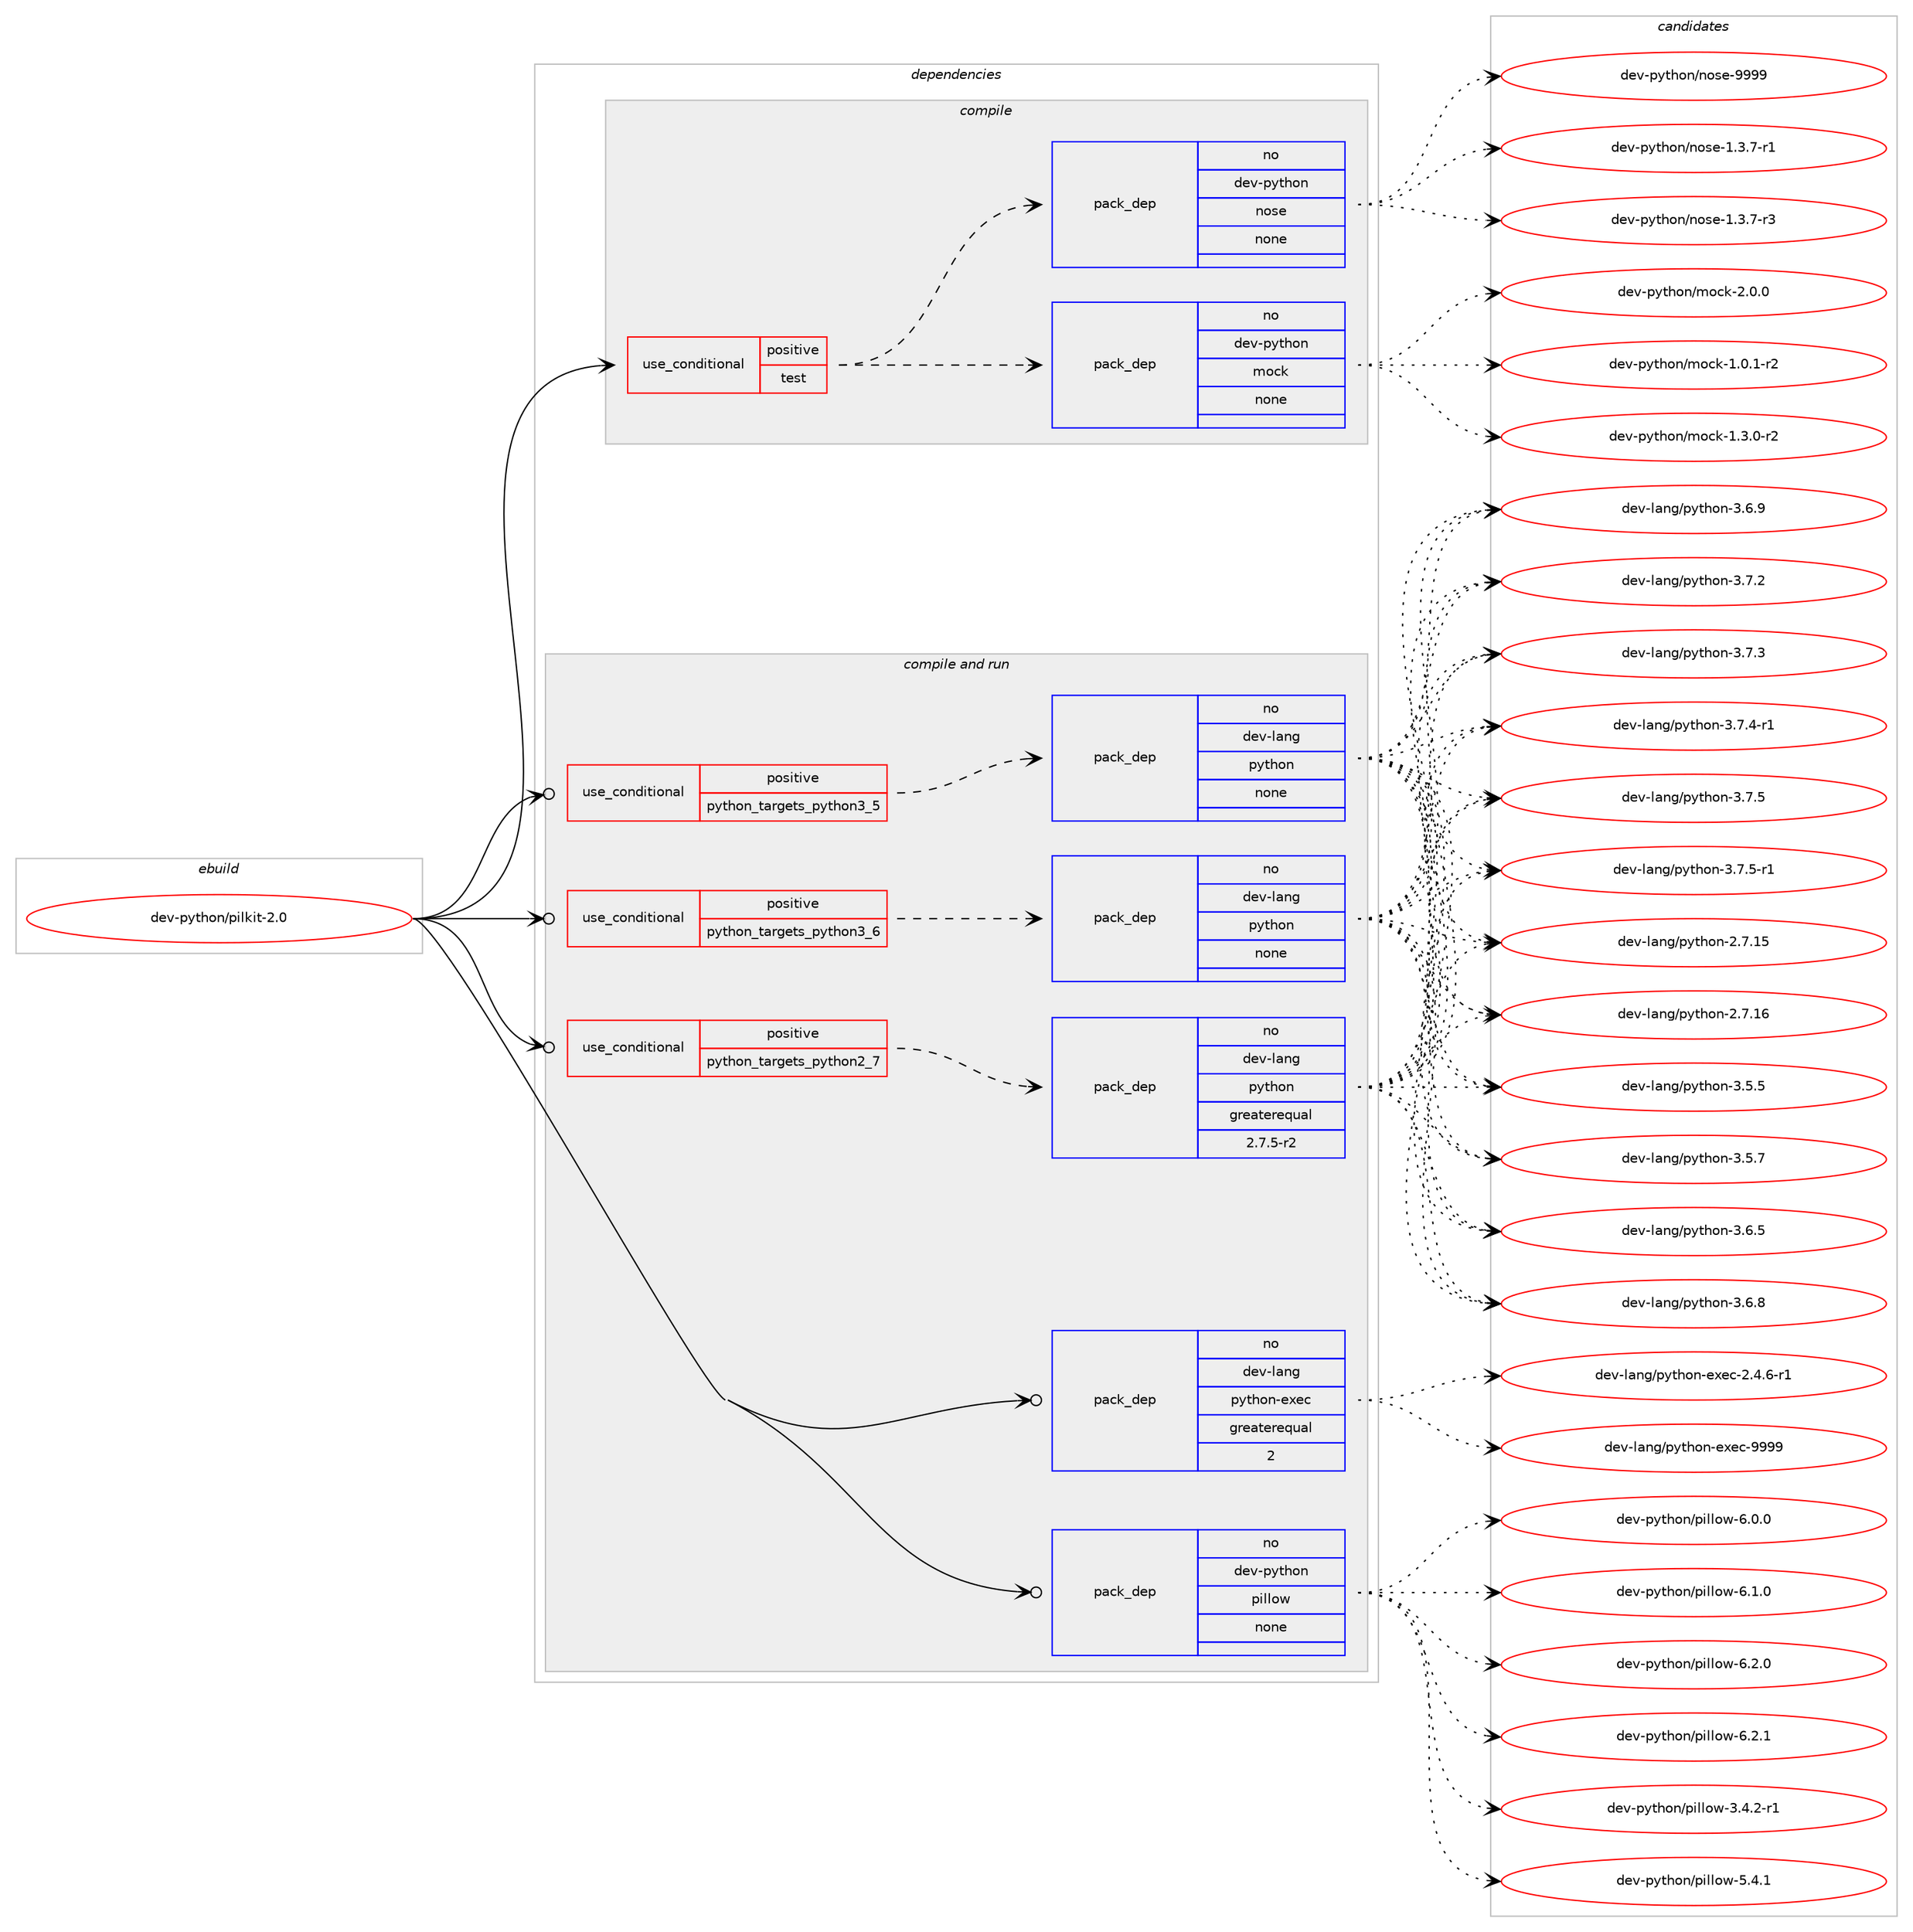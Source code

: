 digraph prolog {

# *************
# Graph options
# *************

newrank=true;
concentrate=true;
compound=true;
graph [rankdir=LR,fontname=Helvetica,fontsize=10,ranksep=1.5];#, ranksep=2.5, nodesep=0.2];
edge  [arrowhead=vee];
node  [fontname=Helvetica,fontsize=10];

# **********
# The ebuild
# **********

subgraph cluster_leftcol {
color=gray;
rank=same;
label=<<i>ebuild</i>>;
id [label="dev-python/pilkit-2.0", color=red, width=4, href="../dev-python/pilkit-2.0.svg"];
}

# ****************
# The dependencies
# ****************

subgraph cluster_midcol {
color=gray;
label=<<i>dependencies</i>>;
subgraph cluster_compile {
fillcolor="#eeeeee";
style=filled;
label=<<i>compile</i>>;
subgraph cond144496 {
dependency621941 [label=<<TABLE BORDER="0" CELLBORDER="1" CELLSPACING="0" CELLPADDING="4"><TR><TD ROWSPAN="3" CELLPADDING="10">use_conditional</TD></TR><TR><TD>positive</TD></TR><TR><TD>test</TD></TR></TABLE>>, shape=none, color=red];
subgraph pack465605 {
dependency621942 [label=<<TABLE BORDER="0" CELLBORDER="1" CELLSPACING="0" CELLPADDING="4" WIDTH="220"><TR><TD ROWSPAN="6" CELLPADDING="30">pack_dep</TD></TR><TR><TD WIDTH="110">no</TD></TR><TR><TD>dev-python</TD></TR><TR><TD>mock</TD></TR><TR><TD>none</TD></TR><TR><TD></TD></TR></TABLE>>, shape=none, color=blue];
}
dependency621941:e -> dependency621942:w [weight=20,style="dashed",arrowhead="vee"];
subgraph pack465606 {
dependency621943 [label=<<TABLE BORDER="0" CELLBORDER="1" CELLSPACING="0" CELLPADDING="4" WIDTH="220"><TR><TD ROWSPAN="6" CELLPADDING="30">pack_dep</TD></TR><TR><TD WIDTH="110">no</TD></TR><TR><TD>dev-python</TD></TR><TR><TD>nose</TD></TR><TR><TD>none</TD></TR><TR><TD></TD></TR></TABLE>>, shape=none, color=blue];
}
dependency621941:e -> dependency621943:w [weight=20,style="dashed",arrowhead="vee"];
}
id:e -> dependency621941:w [weight=20,style="solid",arrowhead="vee"];
}
subgraph cluster_compileandrun {
fillcolor="#eeeeee";
style=filled;
label=<<i>compile and run</i>>;
subgraph cond144497 {
dependency621944 [label=<<TABLE BORDER="0" CELLBORDER="1" CELLSPACING="0" CELLPADDING="4"><TR><TD ROWSPAN="3" CELLPADDING="10">use_conditional</TD></TR><TR><TD>positive</TD></TR><TR><TD>python_targets_python2_7</TD></TR></TABLE>>, shape=none, color=red];
subgraph pack465607 {
dependency621945 [label=<<TABLE BORDER="0" CELLBORDER="1" CELLSPACING="0" CELLPADDING="4" WIDTH="220"><TR><TD ROWSPAN="6" CELLPADDING="30">pack_dep</TD></TR><TR><TD WIDTH="110">no</TD></TR><TR><TD>dev-lang</TD></TR><TR><TD>python</TD></TR><TR><TD>greaterequal</TD></TR><TR><TD>2.7.5-r2</TD></TR></TABLE>>, shape=none, color=blue];
}
dependency621944:e -> dependency621945:w [weight=20,style="dashed",arrowhead="vee"];
}
id:e -> dependency621944:w [weight=20,style="solid",arrowhead="odotvee"];
subgraph cond144498 {
dependency621946 [label=<<TABLE BORDER="0" CELLBORDER="1" CELLSPACING="0" CELLPADDING="4"><TR><TD ROWSPAN="3" CELLPADDING="10">use_conditional</TD></TR><TR><TD>positive</TD></TR><TR><TD>python_targets_python3_5</TD></TR></TABLE>>, shape=none, color=red];
subgraph pack465608 {
dependency621947 [label=<<TABLE BORDER="0" CELLBORDER="1" CELLSPACING="0" CELLPADDING="4" WIDTH="220"><TR><TD ROWSPAN="6" CELLPADDING="30">pack_dep</TD></TR><TR><TD WIDTH="110">no</TD></TR><TR><TD>dev-lang</TD></TR><TR><TD>python</TD></TR><TR><TD>none</TD></TR><TR><TD></TD></TR></TABLE>>, shape=none, color=blue];
}
dependency621946:e -> dependency621947:w [weight=20,style="dashed",arrowhead="vee"];
}
id:e -> dependency621946:w [weight=20,style="solid",arrowhead="odotvee"];
subgraph cond144499 {
dependency621948 [label=<<TABLE BORDER="0" CELLBORDER="1" CELLSPACING="0" CELLPADDING="4"><TR><TD ROWSPAN="3" CELLPADDING="10">use_conditional</TD></TR><TR><TD>positive</TD></TR><TR><TD>python_targets_python3_6</TD></TR></TABLE>>, shape=none, color=red];
subgraph pack465609 {
dependency621949 [label=<<TABLE BORDER="0" CELLBORDER="1" CELLSPACING="0" CELLPADDING="4" WIDTH="220"><TR><TD ROWSPAN="6" CELLPADDING="30">pack_dep</TD></TR><TR><TD WIDTH="110">no</TD></TR><TR><TD>dev-lang</TD></TR><TR><TD>python</TD></TR><TR><TD>none</TD></TR><TR><TD></TD></TR></TABLE>>, shape=none, color=blue];
}
dependency621948:e -> dependency621949:w [weight=20,style="dashed",arrowhead="vee"];
}
id:e -> dependency621948:w [weight=20,style="solid",arrowhead="odotvee"];
subgraph pack465610 {
dependency621950 [label=<<TABLE BORDER="0" CELLBORDER="1" CELLSPACING="0" CELLPADDING="4" WIDTH="220"><TR><TD ROWSPAN="6" CELLPADDING="30">pack_dep</TD></TR><TR><TD WIDTH="110">no</TD></TR><TR><TD>dev-lang</TD></TR><TR><TD>python-exec</TD></TR><TR><TD>greaterequal</TD></TR><TR><TD>2</TD></TR></TABLE>>, shape=none, color=blue];
}
id:e -> dependency621950:w [weight=20,style="solid",arrowhead="odotvee"];
subgraph pack465611 {
dependency621951 [label=<<TABLE BORDER="0" CELLBORDER="1" CELLSPACING="0" CELLPADDING="4" WIDTH="220"><TR><TD ROWSPAN="6" CELLPADDING="30">pack_dep</TD></TR><TR><TD WIDTH="110">no</TD></TR><TR><TD>dev-python</TD></TR><TR><TD>pillow</TD></TR><TR><TD>none</TD></TR><TR><TD></TD></TR></TABLE>>, shape=none, color=blue];
}
id:e -> dependency621951:w [weight=20,style="solid",arrowhead="odotvee"];
}
subgraph cluster_run {
fillcolor="#eeeeee";
style=filled;
label=<<i>run</i>>;
}
}

# **************
# The candidates
# **************

subgraph cluster_choices {
rank=same;
color=gray;
label=<<i>candidates</i>>;

subgraph choice465605 {
color=black;
nodesep=1;
choice1001011184511212111610411111047109111991074549464846494511450 [label="dev-python/mock-1.0.1-r2", color=red, width=4,href="../dev-python/mock-1.0.1-r2.svg"];
choice1001011184511212111610411111047109111991074549465146484511450 [label="dev-python/mock-1.3.0-r2", color=red, width=4,href="../dev-python/mock-1.3.0-r2.svg"];
choice100101118451121211161041111104710911199107455046484648 [label="dev-python/mock-2.0.0", color=red, width=4,href="../dev-python/mock-2.0.0.svg"];
dependency621942:e -> choice1001011184511212111610411111047109111991074549464846494511450:w [style=dotted,weight="100"];
dependency621942:e -> choice1001011184511212111610411111047109111991074549465146484511450:w [style=dotted,weight="100"];
dependency621942:e -> choice100101118451121211161041111104710911199107455046484648:w [style=dotted,weight="100"];
}
subgraph choice465606 {
color=black;
nodesep=1;
choice10010111845112121116104111110471101111151014549465146554511449 [label="dev-python/nose-1.3.7-r1", color=red, width=4,href="../dev-python/nose-1.3.7-r1.svg"];
choice10010111845112121116104111110471101111151014549465146554511451 [label="dev-python/nose-1.3.7-r3", color=red, width=4,href="../dev-python/nose-1.3.7-r3.svg"];
choice10010111845112121116104111110471101111151014557575757 [label="dev-python/nose-9999", color=red, width=4,href="../dev-python/nose-9999.svg"];
dependency621943:e -> choice10010111845112121116104111110471101111151014549465146554511449:w [style=dotted,weight="100"];
dependency621943:e -> choice10010111845112121116104111110471101111151014549465146554511451:w [style=dotted,weight="100"];
dependency621943:e -> choice10010111845112121116104111110471101111151014557575757:w [style=dotted,weight="100"];
}
subgraph choice465607 {
color=black;
nodesep=1;
choice10010111845108971101034711212111610411111045504655464953 [label="dev-lang/python-2.7.15", color=red, width=4,href="../dev-lang/python-2.7.15.svg"];
choice10010111845108971101034711212111610411111045504655464954 [label="dev-lang/python-2.7.16", color=red, width=4,href="../dev-lang/python-2.7.16.svg"];
choice100101118451089711010347112121116104111110455146534653 [label="dev-lang/python-3.5.5", color=red, width=4,href="../dev-lang/python-3.5.5.svg"];
choice100101118451089711010347112121116104111110455146534655 [label="dev-lang/python-3.5.7", color=red, width=4,href="../dev-lang/python-3.5.7.svg"];
choice100101118451089711010347112121116104111110455146544653 [label="dev-lang/python-3.6.5", color=red, width=4,href="../dev-lang/python-3.6.5.svg"];
choice100101118451089711010347112121116104111110455146544656 [label="dev-lang/python-3.6.8", color=red, width=4,href="../dev-lang/python-3.6.8.svg"];
choice100101118451089711010347112121116104111110455146544657 [label="dev-lang/python-3.6.9", color=red, width=4,href="../dev-lang/python-3.6.9.svg"];
choice100101118451089711010347112121116104111110455146554650 [label="dev-lang/python-3.7.2", color=red, width=4,href="../dev-lang/python-3.7.2.svg"];
choice100101118451089711010347112121116104111110455146554651 [label="dev-lang/python-3.7.3", color=red, width=4,href="../dev-lang/python-3.7.3.svg"];
choice1001011184510897110103471121211161041111104551465546524511449 [label="dev-lang/python-3.7.4-r1", color=red, width=4,href="../dev-lang/python-3.7.4-r1.svg"];
choice100101118451089711010347112121116104111110455146554653 [label="dev-lang/python-3.7.5", color=red, width=4,href="../dev-lang/python-3.7.5.svg"];
choice1001011184510897110103471121211161041111104551465546534511449 [label="dev-lang/python-3.7.5-r1", color=red, width=4,href="../dev-lang/python-3.7.5-r1.svg"];
dependency621945:e -> choice10010111845108971101034711212111610411111045504655464953:w [style=dotted,weight="100"];
dependency621945:e -> choice10010111845108971101034711212111610411111045504655464954:w [style=dotted,weight="100"];
dependency621945:e -> choice100101118451089711010347112121116104111110455146534653:w [style=dotted,weight="100"];
dependency621945:e -> choice100101118451089711010347112121116104111110455146534655:w [style=dotted,weight="100"];
dependency621945:e -> choice100101118451089711010347112121116104111110455146544653:w [style=dotted,weight="100"];
dependency621945:e -> choice100101118451089711010347112121116104111110455146544656:w [style=dotted,weight="100"];
dependency621945:e -> choice100101118451089711010347112121116104111110455146544657:w [style=dotted,weight="100"];
dependency621945:e -> choice100101118451089711010347112121116104111110455146554650:w [style=dotted,weight="100"];
dependency621945:e -> choice100101118451089711010347112121116104111110455146554651:w [style=dotted,weight="100"];
dependency621945:e -> choice1001011184510897110103471121211161041111104551465546524511449:w [style=dotted,weight="100"];
dependency621945:e -> choice100101118451089711010347112121116104111110455146554653:w [style=dotted,weight="100"];
dependency621945:e -> choice1001011184510897110103471121211161041111104551465546534511449:w [style=dotted,weight="100"];
}
subgraph choice465608 {
color=black;
nodesep=1;
choice10010111845108971101034711212111610411111045504655464953 [label="dev-lang/python-2.7.15", color=red, width=4,href="../dev-lang/python-2.7.15.svg"];
choice10010111845108971101034711212111610411111045504655464954 [label="dev-lang/python-2.7.16", color=red, width=4,href="../dev-lang/python-2.7.16.svg"];
choice100101118451089711010347112121116104111110455146534653 [label="dev-lang/python-3.5.5", color=red, width=4,href="../dev-lang/python-3.5.5.svg"];
choice100101118451089711010347112121116104111110455146534655 [label="dev-lang/python-3.5.7", color=red, width=4,href="../dev-lang/python-3.5.7.svg"];
choice100101118451089711010347112121116104111110455146544653 [label="dev-lang/python-3.6.5", color=red, width=4,href="../dev-lang/python-3.6.5.svg"];
choice100101118451089711010347112121116104111110455146544656 [label="dev-lang/python-3.6.8", color=red, width=4,href="../dev-lang/python-3.6.8.svg"];
choice100101118451089711010347112121116104111110455146544657 [label="dev-lang/python-3.6.9", color=red, width=4,href="../dev-lang/python-3.6.9.svg"];
choice100101118451089711010347112121116104111110455146554650 [label="dev-lang/python-3.7.2", color=red, width=4,href="../dev-lang/python-3.7.2.svg"];
choice100101118451089711010347112121116104111110455146554651 [label="dev-lang/python-3.7.3", color=red, width=4,href="../dev-lang/python-3.7.3.svg"];
choice1001011184510897110103471121211161041111104551465546524511449 [label="dev-lang/python-3.7.4-r1", color=red, width=4,href="../dev-lang/python-3.7.4-r1.svg"];
choice100101118451089711010347112121116104111110455146554653 [label="dev-lang/python-3.7.5", color=red, width=4,href="../dev-lang/python-3.7.5.svg"];
choice1001011184510897110103471121211161041111104551465546534511449 [label="dev-lang/python-3.7.5-r1", color=red, width=4,href="../dev-lang/python-3.7.5-r1.svg"];
dependency621947:e -> choice10010111845108971101034711212111610411111045504655464953:w [style=dotted,weight="100"];
dependency621947:e -> choice10010111845108971101034711212111610411111045504655464954:w [style=dotted,weight="100"];
dependency621947:e -> choice100101118451089711010347112121116104111110455146534653:w [style=dotted,weight="100"];
dependency621947:e -> choice100101118451089711010347112121116104111110455146534655:w [style=dotted,weight="100"];
dependency621947:e -> choice100101118451089711010347112121116104111110455146544653:w [style=dotted,weight="100"];
dependency621947:e -> choice100101118451089711010347112121116104111110455146544656:w [style=dotted,weight="100"];
dependency621947:e -> choice100101118451089711010347112121116104111110455146544657:w [style=dotted,weight="100"];
dependency621947:e -> choice100101118451089711010347112121116104111110455146554650:w [style=dotted,weight="100"];
dependency621947:e -> choice100101118451089711010347112121116104111110455146554651:w [style=dotted,weight="100"];
dependency621947:e -> choice1001011184510897110103471121211161041111104551465546524511449:w [style=dotted,weight="100"];
dependency621947:e -> choice100101118451089711010347112121116104111110455146554653:w [style=dotted,weight="100"];
dependency621947:e -> choice1001011184510897110103471121211161041111104551465546534511449:w [style=dotted,weight="100"];
}
subgraph choice465609 {
color=black;
nodesep=1;
choice10010111845108971101034711212111610411111045504655464953 [label="dev-lang/python-2.7.15", color=red, width=4,href="../dev-lang/python-2.7.15.svg"];
choice10010111845108971101034711212111610411111045504655464954 [label="dev-lang/python-2.7.16", color=red, width=4,href="../dev-lang/python-2.7.16.svg"];
choice100101118451089711010347112121116104111110455146534653 [label="dev-lang/python-3.5.5", color=red, width=4,href="../dev-lang/python-3.5.5.svg"];
choice100101118451089711010347112121116104111110455146534655 [label="dev-lang/python-3.5.7", color=red, width=4,href="../dev-lang/python-3.5.7.svg"];
choice100101118451089711010347112121116104111110455146544653 [label="dev-lang/python-3.6.5", color=red, width=4,href="../dev-lang/python-3.6.5.svg"];
choice100101118451089711010347112121116104111110455146544656 [label="dev-lang/python-3.6.8", color=red, width=4,href="../dev-lang/python-3.6.8.svg"];
choice100101118451089711010347112121116104111110455146544657 [label="dev-lang/python-3.6.9", color=red, width=4,href="../dev-lang/python-3.6.9.svg"];
choice100101118451089711010347112121116104111110455146554650 [label="dev-lang/python-3.7.2", color=red, width=4,href="../dev-lang/python-3.7.2.svg"];
choice100101118451089711010347112121116104111110455146554651 [label="dev-lang/python-3.7.3", color=red, width=4,href="../dev-lang/python-3.7.3.svg"];
choice1001011184510897110103471121211161041111104551465546524511449 [label="dev-lang/python-3.7.4-r1", color=red, width=4,href="../dev-lang/python-3.7.4-r1.svg"];
choice100101118451089711010347112121116104111110455146554653 [label="dev-lang/python-3.7.5", color=red, width=4,href="../dev-lang/python-3.7.5.svg"];
choice1001011184510897110103471121211161041111104551465546534511449 [label="dev-lang/python-3.7.5-r1", color=red, width=4,href="../dev-lang/python-3.7.5-r1.svg"];
dependency621949:e -> choice10010111845108971101034711212111610411111045504655464953:w [style=dotted,weight="100"];
dependency621949:e -> choice10010111845108971101034711212111610411111045504655464954:w [style=dotted,weight="100"];
dependency621949:e -> choice100101118451089711010347112121116104111110455146534653:w [style=dotted,weight="100"];
dependency621949:e -> choice100101118451089711010347112121116104111110455146534655:w [style=dotted,weight="100"];
dependency621949:e -> choice100101118451089711010347112121116104111110455146544653:w [style=dotted,weight="100"];
dependency621949:e -> choice100101118451089711010347112121116104111110455146544656:w [style=dotted,weight="100"];
dependency621949:e -> choice100101118451089711010347112121116104111110455146544657:w [style=dotted,weight="100"];
dependency621949:e -> choice100101118451089711010347112121116104111110455146554650:w [style=dotted,weight="100"];
dependency621949:e -> choice100101118451089711010347112121116104111110455146554651:w [style=dotted,weight="100"];
dependency621949:e -> choice1001011184510897110103471121211161041111104551465546524511449:w [style=dotted,weight="100"];
dependency621949:e -> choice100101118451089711010347112121116104111110455146554653:w [style=dotted,weight="100"];
dependency621949:e -> choice1001011184510897110103471121211161041111104551465546534511449:w [style=dotted,weight="100"];
}
subgraph choice465610 {
color=black;
nodesep=1;
choice10010111845108971101034711212111610411111045101120101994550465246544511449 [label="dev-lang/python-exec-2.4.6-r1", color=red, width=4,href="../dev-lang/python-exec-2.4.6-r1.svg"];
choice10010111845108971101034711212111610411111045101120101994557575757 [label="dev-lang/python-exec-9999", color=red, width=4,href="../dev-lang/python-exec-9999.svg"];
dependency621950:e -> choice10010111845108971101034711212111610411111045101120101994550465246544511449:w [style=dotted,weight="100"];
dependency621950:e -> choice10010111845108971101034711212111610411111045101120101994557575757:w [style=dotted,weight="100"];
}
subgraph choice465611 {
color=black;
nodesep=1;
choice10010111845112121116104111110471121051081081111194551465246504511449 [label="dev-python/pillow-3.4.2-r1", color=red, width=4,href="../dev-python/pillow-3.4.2-r1.svg"];
choice1001011184511212111610411111047112105108108111119455346524649 [label="dev-python/pillow-5.4.1", color=red, width=4,href="../dev-python/pillow-5.4.1.svg"];
choice1001011184511212111610411111047112105108108111119455446484648 [label="dev-python/pillow-6.0.0", color=red, width=4,href="../dev-python/pillow-6.0.0.svg"];
choice1001011184511212111610411111047112105108108111119455446494648 [label="dev-python/pillow-6.1.0", color=red, width=4,href="../dev-python/pillow-6.1.0.svg"];
choice1001011184511212111610411111047112105108108111119455446504648 [label="dev-python/pillow-6.2.0", color=red, width=4,href="../dev-python/pillow-6.2.0.svg"];
choice1001011184511212111610411111047112105108108111119455446504649 [label="dev-python/pillow-6.2.1", color=red, width=4,href="../dev-python/pillow-6.2.1.svg"];
dependency621951:e -> choice10010111845112121116104111110471121051081081111194551465246504511449:w [style=dotted,weight="100"];
dependency621951:e -> choice1001011184511212111610411111047112105108108111119455346524649:w [style=dotted,weight="100"];
dependency621951:e -> choice1001011184511212111610411111047112105108108111119455446484648:w [style=dotted,weight="100"];
dependency621951:e -> choice1001011184511212111610411111047112105108108111119455446494648:w [style=dotted,weight="100"];
dependency621951:e -> choice1001011184511212111610411111047112105108108111119455446504648:w [style=dotted,weight="100"];
dependency621951:e -> choice1001011184511212111610411111047112105108108111119455446504649:w [style=dotted,weight="100"];
}
}

}
